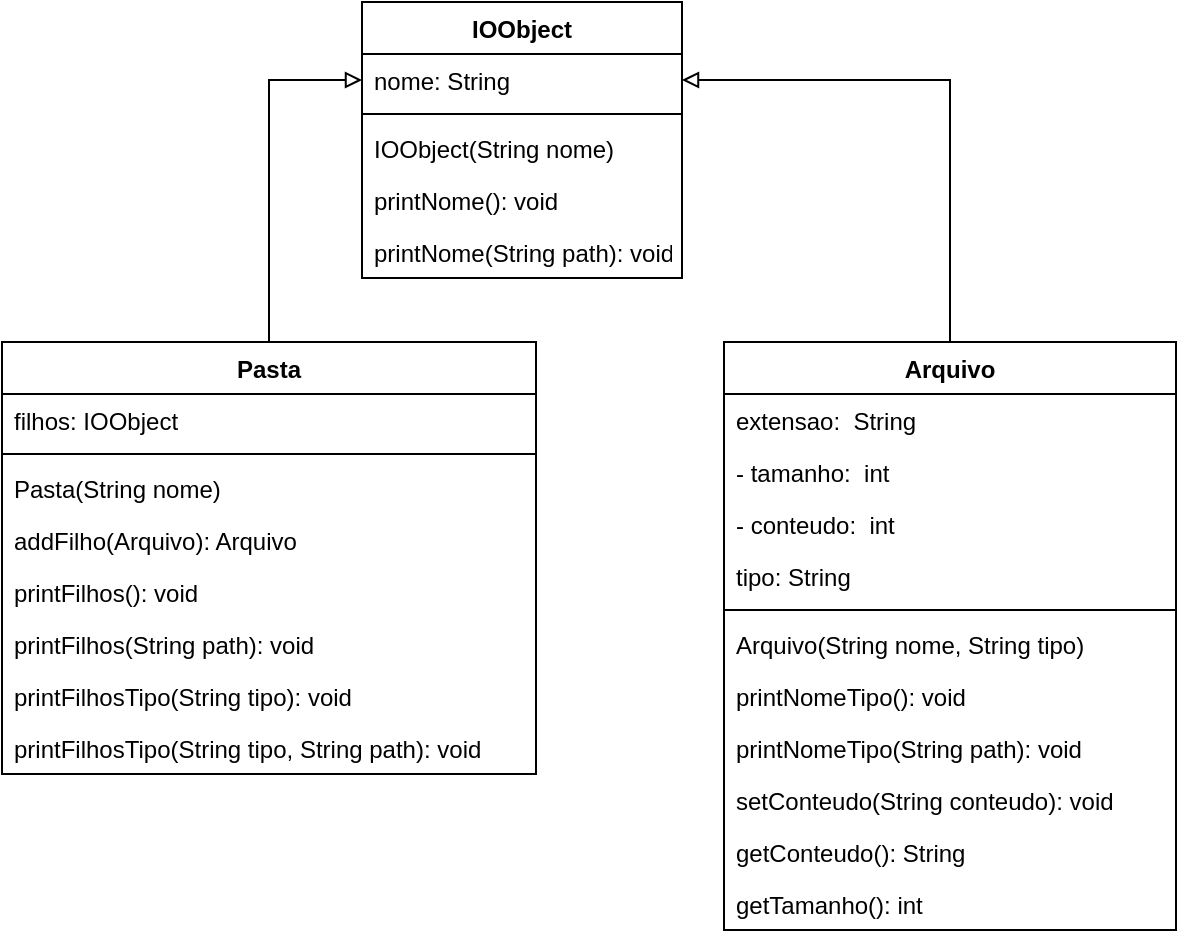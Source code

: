 <mxfile version="14.4.3" type="device"><diagram id="NUzHu1tPtvDC9w7_pDqy" name="Página-1"><mxGraphModel dx="1718" dy="703" grid="1" gridSize="10" guides="1" tooltips="1" connect="1" arrows="1" fold="1" page="1" pageScale="1" pageWidth="827" pageHeight="1169" math="0" shadow="0"><root><mxCell id="0"/><mxCell id="1" parent="0"/><mxCell id="l1sPt3p6TTmTcpYKPP1y-6" value="IOObject" style="swimlane;fontStyle=1;align=center;verticalAlign=top;childLayout=stackLayout;horizontal=1;startSize=26;horizontalStack=0;resizeParent=1;resizeParentMax=0;resizeLast=0;collapsible=1;marginBottom=0;" vertex="1" parent="1"><mxGeometry x="233" y="70" width="160" height="138" as="geometry"/></mxCell><mxCell id="l1sPt3p6TTmTcpYKPP1y-7" value="nome: String" style="text;strokeColor=none;fillColor=none;align=left;verticalAlign=top;spacingLeft=4;spacingRight=4;overflow=hidden;rotatable=0;points=[[0,0.5],[1,0.5]];portConstraint=eastwest;" vertex="1" parent="l1sPt3p6TTmTcpYKPP1y-6"><mxGeometry y="26" width="160" height="26" as="geometry"/></mxCell><mxCell id="l1sPt3p6TTmTcpYKPP1y-8" value="" style="line;strokeWidth=1;fillColor=none;align=left;verticalAlign=middle;spacingTop=-1;spacingLeft=3;spacingRight=3;rotatable=0;labelPosition=right;points=[];portConstraint=eastwest;" vertex="1" parent="l1sPt3p6TTmTcpYKPP1y-6"><mxGeometry y="52" width="160" height="8" as="geometry"/></mxCell><mxCell id="l1sPt3p6TTmTcpYKPP1y-56" value="IOObject(String nome)" style="text;strokeColor=none;fillColor=none;align=left;verticalAlign=top;spacingLeft=4;spacingRight=4;overflow=hidden;rotatable=0;points=[[0,0.5],[1,0.5]];portConstraint=eastwest;" vertex="1" parent="l1sPt3p6TTmTcpYKPP1y-6"><mxGeometry y="60" width="160" height="26" as="geometry"/></mxCell><mxCell id="l1sPt3p6TTmTcpYKPP1y-9" value="printNome(): void" style="text;strokeColor=none;fillColor=none;align=left;verticalAlign=top;spacingLeft=4;spacingRight=4;overflow=hidden;rotatable=0;points=[[0,0.5],[1,0.5]];portConstraint=eastwest;" vertex="1" parent="l1sPt3p6TTmTcpYKPP1y-6"><mxGeometry y="86" width="160" height="26" as="geometry"/></mxCell><mxCell id="l1sPt3p6TTmTcpYKPP1y-55" value="printNome(String path): void" style="text;strokeColor=none;fillColor=none;align=left;verticalAlign=top;spacingLeft=4;spacingRight=4;overflow=hidden;rotatable=0;points=[[0,0.5],[1,0.5]];portConstraint=eastwest;" vertex="1" parent="l1sPt3p6TTmTcpYKPP1y-6"><mxGeometry y="112" width="160" height="26" as="geometry"/></mxCell><mxCell id="l1sPt3p6TTmTcpYKPP1y-34" style="edgeStyle=orthogonalEdgeStyle;rounded=0;orthogonalLoop=1;jettySize=auto;html=1;entryX=0;entryY=0.5;entryDx=0;entryDy=0;endArrow=block;endFill=0;strokeWidth=1;" edge="1" parent="1" source="l1sPt3p6TTmTcpYKPP1y-14" target="l1sPt3p6TTmTcpYKPP1y-7"><mxGeometry relative="1" as="geometry"/></mxCell><mxCell id="l1sPt3p6TTmTcpYKPP1y-14" value="Pasta" style="swimlane;fontStyle=1;align=center;verticalAlign=top;childLayout=stackLayout;horizontal=1;startSize=26;horizontalStack=0;resizeParent=1;resizeParentMax=0;resizeLast=0;collapsible=1;marginBottom=0;" vertex="1" parent="1"><mxGeometry x="53" y="240" width="267" height="216" as="geometry"/></mxCell><mxCell id="l1sPt3p6TTmTcpYKPP1y-15" value="filhos: IOObject" style="text;strokeColor=none;fillColor=none;align=left;verticalAlign=top;spacingLeft=4;spacingRight=4;overflow=hidden;rotatable=0;points=[[0,0.5],[1,0.5]];portConstraint=eastwest;" vertex="1" parent="l1sPt3p6TTmTcpYKPP1y-14"><mxGeometry y="26" width="267" height="26" as="geometry"/></mxCell><mxCell id="l1sPt3p6TTmTcpYKPP1y-16" value="" style="line;strokeWidth=1;fillColor=none;align=left;verticalAlign=middle;spacingTop=-1;spacingLeft=3;spacingRight=3;rotatable=0;labelPosition=right;points=[];portConstraint=eastwest;" vertex="1" parent="l1sPt3p6TTmTcpYKPP1y-14"><mxGeometry y="52" width="267" height="8" as="geometry"/></mxCell><mxCell id="l1sPt3p6TTmTcpYKPP1y-63" value="Pasta(String nome)" style="text;strokeColor=none;fillColor=none;align=left;verticalAlign=top;spacingLeft=4;spacingRight=4;overflow=hidden;rotatable=0;points=[[0,0.5],[1,0.5]];portConstraint=eastwest;" vertex="1" parent="l1sPt3p6TTmTcpYKPP1y-14"><mxGeometry y="60" width="267" height="26" as="geometry"/></mxCell><mxCell id="l1sPt3p6TTmTcpYKPP1y-17" value="addFilho(Arquivo): Arquivo" style="text;strokeColor=none;fillColor=none;align=left;verticalAlign=top;spacingLeft=4;spacingRight=4;overflow=hidden;rotatable=0;points=[[0,0.5],[1,0.5]];portConstraint=eastwest;" vertex="1" parent="l1sPt3p6TTmTcpYKPP1y-14"><mxGeometry y="86" width="267" height="26" as="geometry"/></mxCell><mxCell id="l1sPt3p6TTmTcpYKPP1y-36" value="printFilhos(): void" style="text;strokeColor=none;fillColor=none;align=left;verticalAlign=top;spacingLeft=4;spacingRight=4;overflow=hidden;rotatable=0;points=[[0,0.5],[1,0.5]];portConstraint=eastwest;" vertex="1" parent="l1sPt3p6TTmTcpYKPP1y-14"><mxGeometry y="112" width="267" height="26" as="geometry"/></mxCell><mxCell id="l1sPt3p6TTmTcpYKPP1y-37" value="printFilhos(String path): void" style="text;strokeColor=none;fillColor=none;align=left;verticalAlign=top;spacingLeft=4;spacingRight=4;overflow=hidden;rotatable=0;points=[[0,0.5],[1,0.5]];portConstraint=eastwest;" vertex="1" parent="l1sPt3p6TTmTcpYKPP1y-14"><mxGeometry y="138" width="267" height="26" as="geometry"/></mxCell><mxCell id="l1sPt3p6TTmTcpYKPP1y-54" value="printFilhosTipo(String tipo): void" style="text;strokeColor=none;fillColor=none;align=left;verticalAlign=top;spacingLeft=4;spacingRight=4;overflow=hidden;rotatable=0;points=[[0,0.5],[1,0.5]];portConstraint=eastwest;" vertex="1" parent="l1sPt3p6TTmTcpYKPP1y-14"><mxGeometry y="164" width="267" height="26" as="geometry"/></mxCell><mxCell id="l1sPt3p6TTmTcpYKPP1y-53" value="printFilhosTipo(String tipo, String path): void" style="text;strokeColor=none;fillColor=none;align=left;verticalAlign=top;spacingLeft=4;spacingRight=4;overflow=hidden;rotatable=0;points=[[0,0.5],[1,0.5]];portConstraint=eastwest;" vertex="1" parent="l1sPt3p6TTmTcpYKPP1y-14"><mxGeometry y="190" width="267" height="26" as="geometry"/></mxCell><mxCell id="l1sPt3p6TTmTcpYKPP1y-35" style="edgeStyle=orthogonalEdgeStyle;rounded=0;orthogonalLoop=1;jettySize=auto;html=1;entryX=1;entryY=0.5;entryDx=0;entryDy=0;endArrow=block;endFill=0;strokeWidth=1;" edge="1" parent="1" source="l1sPt3p6TTmTcpYKPP1y-19" target="l1sPt3p6TTmTcpYKPP1y-7"><mxGeometry relative="1" as="geometry"/></mxCell><mxCell id="l1sPt3p6TTmTcpYKPP1y-19" value="Arquivo" style="swimlane;fontStyle=1;align=center;verticalAlign=top;childLayout=stackLayout;horizontal=1;startSize=26;horizontalStack=0;resizeParent=1;resizeParentMax=0;resizeLast=0;collapsible=1;marginBottom=0;" vertex="1" parent="1"><mxGeometry x="414" y="240" width="226" height="294" as="geometry"/></mxCell><mxCell id="l1sPt3p6TTmTcpYKPP1y-20" value="extensao:  String" style="text;strokeColor=none;fillColor=none;align=left;verticalAlign=top;spacingLeft=4;spacingRight=4;overflow=hidden;rotatable=0;points=[[0,0.5],[1,0.5]];portConstraint=eastwest;" vertex="1" parent="l1sPt3p6TTmTcpYKPP1y-19"><mxGeometry y="26" width="226" height="26" as="geometry"/></mxCell><mxCell id="l1sPt3p6TTmTcpYKPP1y-31" value="- tamanho:  int" style="text;strokeColor=none;fillColor=none;align=left;verticalAlign=top;spacingLeft=4;spacingRight=4;overflow=hidden;rotatable=0;points=[[0,0.5],[1,0.5]];portConstraint=eastwest;" vertex="1" parent="l1sPt3p6TTmTcpYKPP1y-19"><mxGeometry y="52" width="226" height="26" as="geometry"/></mxCell><mxCell id="l1sPt3p6TTmTcpYKPP1y-57" value="- conteudo:  int" style="text;strokeColor=none;fillColor=none;align=left;verticalAlign=top;spacingLeft=4;spacingRight=4;overflow=hidden;rotatable=0;points=[[0,0.5],[1,0.5]];portConstraint=eastwest;" vertex="1" parent="l1sPt3p6TTmTcpYKPP1y-19"><mxGeometry y="78" width="226" height="26" as="geometry"/></mxCell><mxCell id="l1sPt3p6TTmTcpYKPP1y-51" value="tipo: String" style="text;strokeColor=none;fillColor=none;align=left;verticalAlign=top;spacingLeft=4;spacingRight=4;overflow=hidden;rotatable=0;points=[[0,0.5],[1,0.5]];portConstraint=eastwest;" vertex="1" parent="l1sPt3p6TTmTcpYKPP1y-19"><mxGeometry y="104" width="226" height="26" as="geometry"/></mxCell><mxCell id="l1sPt3p6TTmTcpYKPP1y-21" value="" style="line;strokeWidth=1;fillColor=none;align=left;verticalAlign=middle;spacingTop=-1;spacingLeft=3;spacingRight=3;rotatable=0;labelPosition=right;points=[];portConstraint=eastwest;" vertex="1" parent="l1sPt3p6TTmTcpYKPP1y-19"><mxGeometry y="130" width="226" height="8" as="geometry"/></mxCell><mxCell id="l1sPt3p6TTmTcpYKPP1y-52" value="Arquivo(String nome, String tipo)" style="text;strokeColor=none;fillColor=none;align=left;verticalAlign=top;spacingLeft=4;spacingRight=4;overflow=hidden;rotatable=0;points=[[0,0.5],[1,0.5]];portConstraint=eastwest;" vertex="1" parent="l1sPt3p6TTmTcpYKPP1y-19"><mxGeometry y="138" width="226" height="26" as="geometry"/></mxCell><mxCell id="l1sPt3p6TTmTcpYKPP1y-58" value="printNomeTipo(): void" style="text;strokeColor=none;fillColor=none;align=left;verticalAlign=top;spacingLeft=4;spacingRight=4;overflow=hidden;rotatable=0;points=[[0,0.5],[1,0.5]];portConstraint=eastwest;" vertex="1" parent="l1sPt3p6TTmTcpYKPP1y-19"><mxGeometry y="164" width="226" height="26" as="geometry"/></mxCell><mxCell id="l1sPt3p6TTmTcpYKPP1y-59" value="printNomeTipo(String path): void" style="text;strokeColor=none;fillColor=none;align=left;verticalAlign=top;spacingLeft=4;spacingRight=4;overflow=hidden;rotatable=0;points=[[0,0.5],[1,0.5]];portConstraint=eastwest;" vertex="1" parent="l1sPt3p6TTmTcpYKPP1y-19"><mxGeometry y="190" width="226" height="26" as="geometry"/></mxCell><mxCell id="l1sPt3p6TTmTcpYKPP1y-60" value="setConteudo(String conteudo): void" style="text;strokeColor=none;fillColor=none;align=left;verticalAlign=top;spacingLeft=4;spacingRight=4;overflow=hidden;rotatable=0;points=[[0,0.5],[1,0.5]];portConstraint=eastwest;" vertex="1" parent="l1sPt3p6TTmTcpYKPP1y-19"><mxGeometry y="216" width="226" height="26" as="geometry"/></mxCell><mxCell id="l1sPt3p6TTmTcpYKPP1y-61" value="getConteudo(): String" style="text;strokeColor=none;fillColor=none;align=left;verticalAlign=top;spacingLeft=4;spacingRight=4;overflow=hidden;rotatable=0;points=[[0,0.5],[1,0.5]];portConstraint=eastwest;" vertex="1" parent="l1sPt3p6TTmTcpYKPP1y-19"><mxGeometry y="242" width="226" height="26" as="geometry"/></mxCell><mxCell id="l1sPt3p6TTmTcpYKPP1y-62" value="getTamanho(): int" style="text;strokeColor=none;fillColor=none;align=left;verticalAlign=top;spacingLeft=4;spacingRight=4;overflow=hidden;rotatable=0;points=[[0,0.5],[1,0.5]];portConstraint=eastwest;" vertex="1" parent="l1sPt3p6TTmTcpYKPP1y-19"><mxGeometry y="268" width="226" height="26" as="geometry"/></mxCell></root></mxGraphModel></diagram></mxfile>